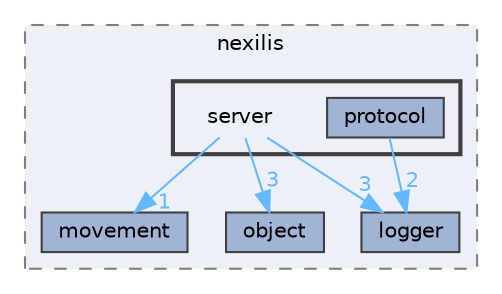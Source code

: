 digraph "include/nexilis/server"
{
 // LATEX_PDF_SIZE
  bgcolor="transparent";
  edge [fontname=Helvetica,fontsize=10,labelfontname=Helvetica,labelfontsize=10];
  node [fontname=Helvetica,fontsize=10,shape=box,height=0.2,width=0.4];
  compound=true
  subgraph clusterdir_68a440901765bd143eba94480dcfcf1f {
    graph [ bgcolor="#edf0f7", pencolor="grey50", label="nexilis", fontname=Helvetica,fontsize=10 style="filled,dashed", URL="dir_68a440901765bd143eba94480dcfcf1f.html",tooltip=""]
  dir_0780500ecf37820c503e62dc55fb6af3 [label="movement", fillcolor="#a2b4d6", color="grey25", style="filled", URL="dir_0780500ecf37820c503e62dc55fb6af3.html",tooltip=""];
  dir_3931f49dc68381fafff4b9078fa3ac59 [label="object", fillcolor="#a2b4d6", color="grey25", style="filled", URL="dir_3931f49dc68381fafff4b9078fa3ac59.html",tooltip=""];
  dir_7f4f97cb3d79151aad44ab9a6f825ab9 [label="logger", fillcolor="#a2b4d6", color="grey25", style="filled", URL="dir_7f4f97cb3d79151aad44ab9a6f825ab9.html",tooltip=""];
  subgraph clusterdir_6cbb7aeeec1e648a8e3d084d45762450 {
    graph [ bgcolor="#edf0f7", pencolor="grey25", label="", fontname=Helvetica,fontsize=10 style="filled,bold", URL="dir_6cbb7aeeec1e648a8e3d084d45762450.html",tooltip=""]
    dir_6cbb7aeeec1e648a8e3d084d45762450 [shape=plaintext, label="server"];
  dir_f5af10fa4da1408b0f5cb5e9e5169867 [label="protocol", fillcolor="#a2b4d6", color="grey25", style="filled", URL="dir_f5af10fa4da1408b0f5cb5e9e5169867.html",tooltip=""];
  }
  }
  dir_6cbb7aeeec1e648a8e3d084d45762450->dir_0780500ecf37820c503e62dc55fb6af3 [headlabel="1", labeldistance=1.5 headhref="dir_000033_000017.html" href="dir_000033_000017.html" color="steelblue1" fontcolor="steelblue1"];
  dir_6cbb7aeeec1e648a8e3d084d45762450->dir_3931f49dc68381fafff4b9078fa3ac59 [headlabel="3", labeldistance=1.5 headhref="dir_000033_000026.html" href="dir_000033_000026.html" color="steelblue1" fontcolor="steelblue1"];
  dir_6cbb7aeeec1e648a8e3d084d45762450->dir_7f4f97cb3d79151aad44ab9a6f825ab9 [headlabel="3", labeldistance=1.5 headhref="dir_000033_000014.html" href="dir_000033_000014.html" color="steelblue1" fontcolor="steelblue1"];
  dir_f5af10fa4da1408b0f5cb5e9e5169867->dir_7f4f97cb3d79151aad44ab9a6f825ab9 [headlabel="2", labeldistance=1.5 headhref="dir_000028_000014.html" href="dir_000028_000014.html" color="steelblue1" fontcolor="steelblue1"];
}
